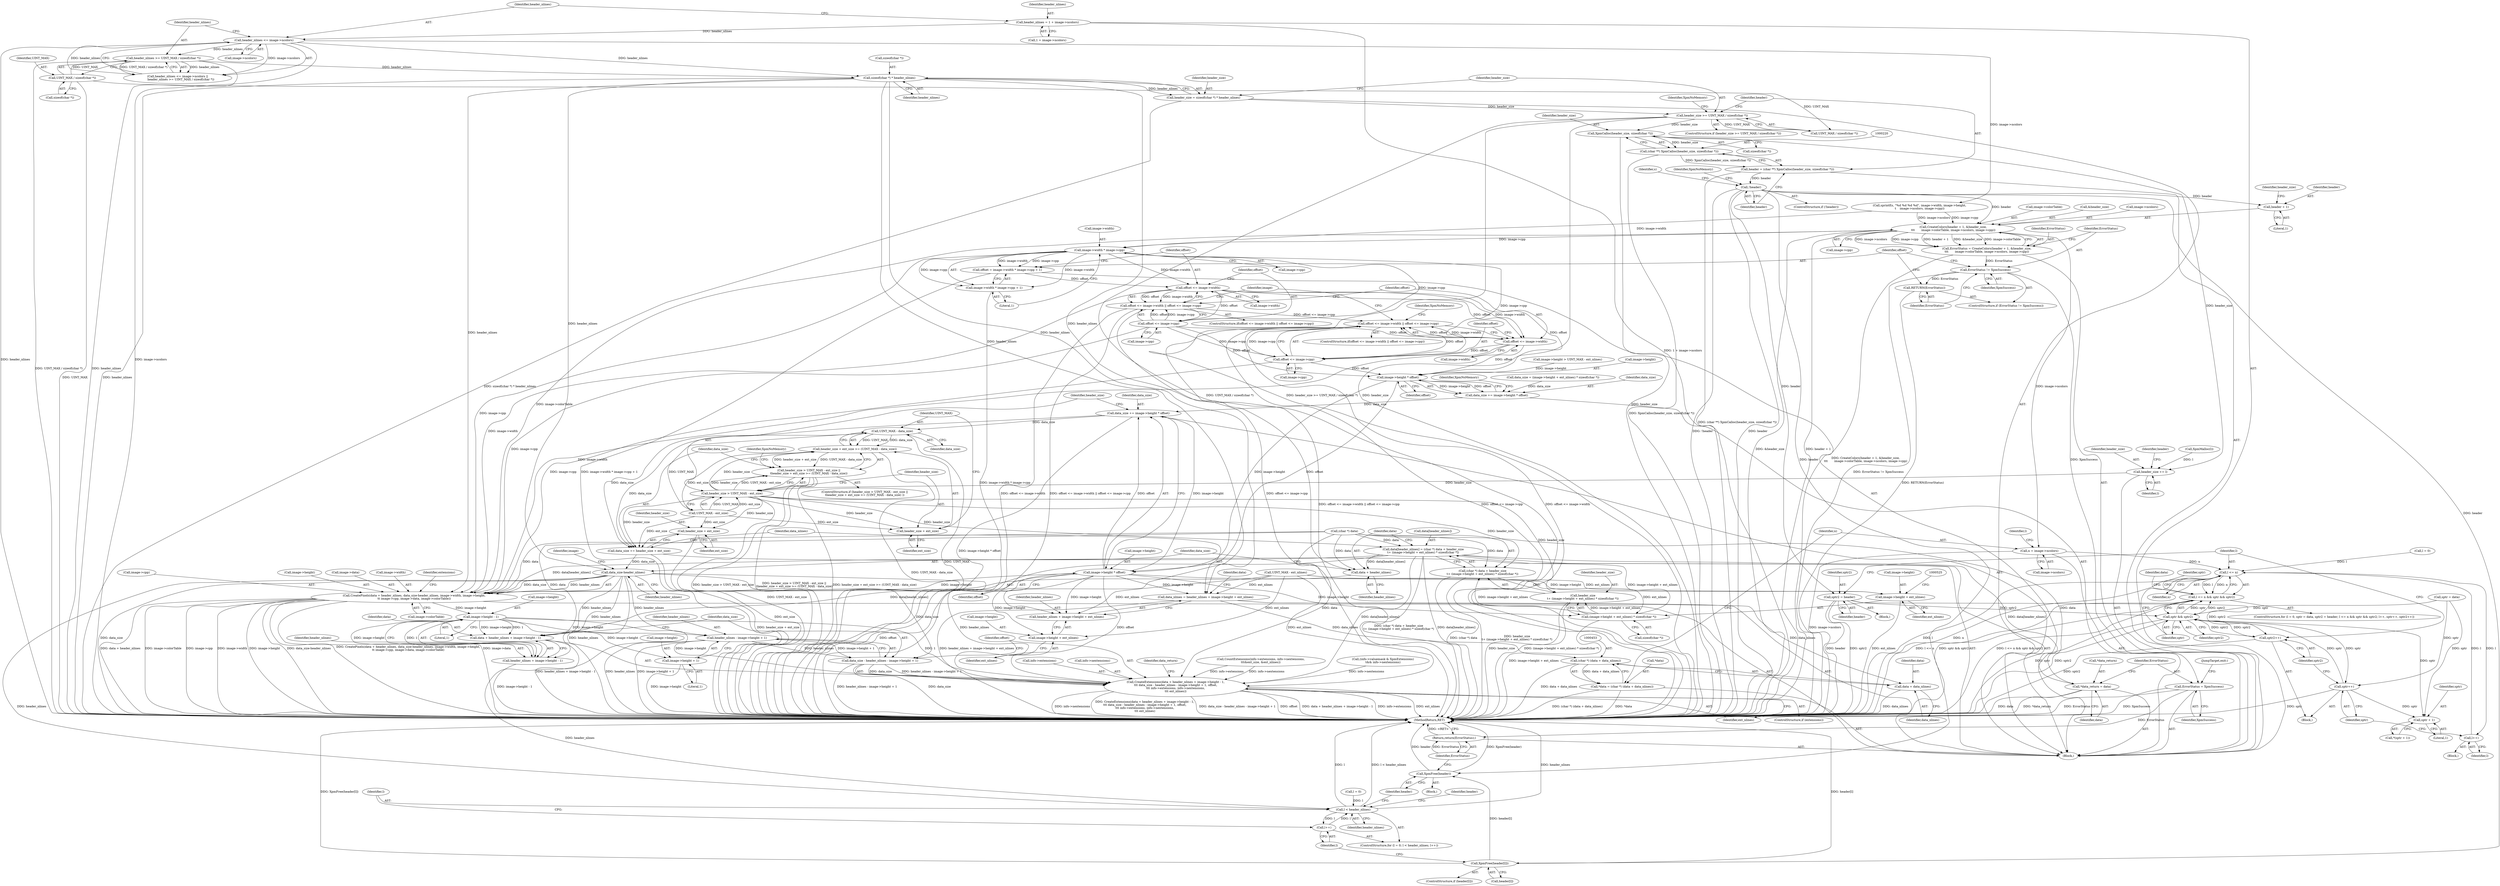 digraph "0_libXpm_d1167418f0fd02a27f617ec5afd6db053afbe185@API" {
"1000204" [label="(Call,sizeof(char *) * header_nlines)"];
"1000189" [label="(Call,header_nlines <= image->ncolors)"];
"1000180" [label="(Call,header_nlines = 1 + image->ncolors)"];
"1000194" [label="(Call,header_nlines >= UINT_MAX / sizeof(char *))"];
"1000196" [label="(Call,UINT_MAX / sizeof(char *))"];
"1000202" [label="(Call,header_size = sizeof(char *) * header_nlines)"];
"1000209" [label="(Call,header_size >= UINT_MAX / sizeof(char *))"];
"1000221" [label="(Call,XpmCalloc(header_size, sizeof(char *)))"];
"1000219" [label="(Call,(char **) XpmCalloc(header_size, sizeof(char *)))"];
"1000217" [label="(Call,header = (char **) XpmCalloc(header_size, sizeof(char *)))"];
"1000226" [label="(Call,!header)"];
"1000312" [label="(Call,CreateColors(header + 1, &header_size,\n\t\t\t       image->colorTable, image->ncolors, image->cpp))"];
"1000310" [label="(Call,ErrorStatus = CreateColors(header + 1, &header_size,\n\t\t\t       image->colorTable, image->ncolors, image->cpp))"];
"1000328" [label="(Call,ErrorStatus != XpmSuccess)"];
"1000331" [label="(Call,RETURN(ErrorStatus))"];
"1000581" [label="(Call,ErrorStatus = XpmSuccess)"];
"1000607" [label="(Return,return(ErrorStatus);)"];
"1000336" [label="(Call,image->width * image->cpp)"];
"1000333" [label="(Call,offset = image->width * image->cpp + 1)"];
"1000346" [label="(Call,offset <= image->width)"];
"1000345" [label="(Call,offset <= image->width || offset <= image->cpp)"];
"1000357" [label="(Call,offset <= image->width || offset <= image->cpp)"];
"1000351" [label="(Call,offset <= image->cpp)"];
"1000358" [label="(Call,offset <= image->width)"];
"1000363" [label="(Call,offset <= image->cpp)"];
"1000405" [label="(Call,image->height * offset)"];
"1000403" [label="(Call,data_size += image->height * offset)"];
"1000412" [label="(Call,data_size += image->height * offset)"];
"1000430" [label="(Call,UINT_MAX - data_size)"];
"1000426" [label="(Call,header_size + ext_size >= (UINT_MAX - data_size))"];
"1000420" [label="(Call,header_size > UINT_MAX - ext_size ||\n\theader_size + ext_size >= (UINT_MAX - data_size))"];
"1000435" [label="(Call,data_size += header_size + ext_size)"];
"1000530" [label="(Call,data_size-header_nlines)"];
"1000526" [label="(Call,CreatePixels(data + header_nlines, data_size-header_nlines, image->width, image->height,\n\t\t image->cpp, image->data, image->colorTable))"];
"1000555" [label="(Call,image->height - 1)"];
"1000550" [label="(Call,CreateExtensions(data + header_nlines + image->height - 1,\n\t\t\t data_size - header_nlines - image->height + 1, offset,\n\t\t\t info->extensions, info->nextensions,\n\t\t\t ext_nlines))"];
"1000551" [label="(Call,data + header_nlines + image->height - 1)"];
"1000553" [label="(Call,header_nlines + image->height - 1)"];
"1000562" [label="(Call,header_nlines - image->height + 1)"];
"1000560" [label="(Call,data_size - header_nlines - image->height + 1)"];
"1000592" [label="(Call,l < header_nlines)"];
"1000595" [label="(Call,l++)"];
"1000564" [label="(Call,image->height + 1)"];
"1000414" [label="(Call,image->height * offset)"];
"1000440" [label="(Call,data_nlines = header_nlines + image->height + ext_nlines)"];
"1000452" [label="(Call,(char *) (data + data_nlines))"];
"1000449" [label="(Call,*data = (char *) (data + data_nlines))"];
"1000454" [label="(Call,data + data_nlines)"];
"1000442" [label="(Call,header_nlines + image->height + ext_nlines)"];
"1000444" [label="(Call,image->height + ext_nlines)"];
"1000518" [label="(Call,(image->height + ext_nlines) * sizeof(char *))"];
"1000508" [label="(Call,data[header_nlines] = (char *) data + header_size\n\t+ (image->height + ext_nlines) * sizeof(char *))"];
"1000527" [label="(Call,data + header_nlines)"];
"1000577" [label="(Call,*data_return = data)"];
"1000512" [label="(Call,(char *) data + header_size\n\t+ (image->height + ext_nlines) * sizeof(char *))"];
"1000516" [label="(Call,header_size\n\t+ (image->height + ext_nlines) * sizeof(char *))"];
"1000519" [label="(Call,image->height + ext_nlines)"];
"1000335" [label="(Call,image->width * image->cpp + 1)"];
"1000457" [label="(Call,n = image->ncolors)"];
"1000475" [label="(Call,l <= n)"];
"1000474" [label="(Call,l <= n && sptr && sptr2)"];
"1000482" [label="(Call,l++)"];
"1000313" [label="(Call,header + 1)"];
"1000471" [label="(Call,sptr2 = header)"];
"1000478" [label="(Call,sptr && sptr2)"];
"1000485" [label="(Call,sptr++)"];
"1000497" [label="(Call,sptr + 1)"];
"1000487" [label="(Call,sptr2++)"];
"1000601" [label="(Call,XpmFree(header[l]))"];
"1000605" [label="(Call,XpmFree(header))"];
"1000303" [label="(Call,header_size += l)"];
"1000421" [label="(Call,header_size > UINT_MAX - ext_size)"];
"1000427" [label="(Call,header_size + ext_size)"];
"1000437" [label="(Call,header_size + ext_size)"];
"1000432" [label="(Identifier,data_size)"];
"1000422" [label="(Identifier,header_size)"];
"1000351" [label="(Call,offset <= image->cpp)"];
"1000227" [label="(Identifier,header)"];
"1000419" [label="(ControlStructure,if (header_size > UINT_MAX - ext_size ||\n\theader_size + ext_size >= (UINT_MAX - data_size) ))"];
"1000605" [label="(Call,XpmFree(header))"];
"1000365" [label="(Call,image->cpp)"];
"1000588" [label="(ControlStructure,for (l = 0; l < header_nlines; l++))"];
"1000202" [label="(Call,header_size = sizeof(char *) * header_nlines)"];
"1000577" [label="(Call,*data_return = data)"];
"1000324" [label="(Call,image->cpp)"];
"1000295" [label="(Call,XpmMalloc(l))"];
"1000606" [label="(Identifier,header)"];
"1000330" [label="(Identifier,XpmSuccess)"];
"1000327" [label="(ControlStructure,if (ErrorStatus != XpmSuccess))"];
"1000550" [label="(Call,CreateExtensions(data + header_nlines + image->height - 1,\n\t\t\t data_size - header_nlines - image->height + 1, offset,\n\t\t\t info->extensions, info->nextensions,\n\t\t\t ext_nlines))"];
"1000518" [label="(Call,(image->height + ext_nlines) * sizeof(char *))"];
"1000353" [label="(Call,image->cpp)"];
"1000440" [label="(Call,data_nlines = header_nlines + image->height + ext_nlines)"];
"1000233" [label="(Call,sprintf(s, \"%d %d %d %d\", image->width, image->height,\n\t    image->ncolors, image->cpp))"];
"1000564" [label="(Call,image->height + 1)"];
"1000532" [label="(Identifier,header_nlines)"];
"1000479" [label="(Identifier,sptr)"];
"1000406" [label="(Call,image->height)"];
"1000194" [label="(Call,header_nlines >= UINT_MAX / sizeof(char *))"];
"1000210" [label="(Identifier,header_size)"];
"1000218" [label="(Identifier,header)"];
"1000223" [label="(Call,sizeof(char *))"];
"1000551" [label="(Call,data + header_nlines + image->height - 1)"];
"1000356" [label="(ControlStructure,if(offset <= image->width || offset <= image->cpp))"];
"1000415" [label="(Call,image->height)"];
"1000448" [label="(Identifier,ext_nlines)"];
"1000431" [label="(Identifier,UINT_MAX)"];
"1000528" [label="(Identifier,data)"];
"1000335" [label="(Call,image->width * image->cpp + 1)"];
"1000531" [label="(Identifier,data_size)"];
"1000336" [label="(Call,image->width * image->cpp)"];
"1000608" [label="(Identifier,ErrorStatus)"];
"1000561" [label="(Identifier,data_size)"];
"1000523" [label="(Identifier,ext_nlines)"];
"1000499" [label="(Literal,1)"];
"1000188" [label="(Call,header_nlines <= image->ncolors ||\n       header_nlines >= UINT_MAX / sizeof(char *))"];
"1000454" [label="(Call,data + data_nlines)"];
"1000221" [label="(Call,XpmCalloc(header_size, sizeof(char *)))"];
"1000477" [label="(Identifier,n)"];
"1000328" [label="(Call,ErrorStatus != XpmSuccess)"];
"1000352" [label="(Identifier,offset)"];
"1000486" [label="(Identifier,sptr)"];
"1000601" [label="(Call,XpmFree(header[l]))"];
"1000517" [label="(Identifier,header_size)"];
"1000405" [label="(Call,image->height * offset)"];
"1000225" [label="(ControlStructure,if (!header))"];
"1000584" [label="(JumpTarget,exit:)"];
"1000346" [label="(Call,offset <= image->width)"];
"1000527" [label="(Call,data + header_nlines)"];
"1000471" [label="(Call,sptr2 = header)"];
"1000321" [label="(Call,image->ncolors)"];
"1000434" [label="(Identifier,XpmNoMemory)"];
"1000545" [label="(Call,image->colorTable)"];
"1000348" [label="(Call,image->width)"];
"1000556" [label="(Call,image->height)"];
"1000568" [label="(Literal,1)"];
"1000475" [label="(Call,l <= n)"];
"1000427" [label="(Call,header_size + ext_size)"];
"1000203" [label="(Identifier,header_size)"];
"1000117" [label="(Block,)"];
"1000409" [label="(Identifier,offset)"];
"1000413" [label="(Identifier,data_size)"];
"1000181" [label="(Identifier,header_nlines)"];
"1000573" [label="(Call,info->nextensions)"];
"1000217" [label="(Call,header = (char **) XpmCalloc(header_size, sizeof(char *)))"];
"1000508" [label="(Call,data[header_nlines] = (char *) data + header_size\n\t+ (image->height + ext_nlines) * sizeof(char *))"];
"1000204" [label="(Call,sizeof(char *) * header_nlines)"];
"1000372" [label="(Call,image->height > UINT_MAX - ext_nlines)"];
"1000318" [label="(Call,image->colorTable)"];
"1000596" [label="(Identifier,l)"];
"1000452" [label="(Call,(char *) (data + data_nlines))"];
"1000592" [label="(Call,l < header_nlines)"];
"1000478" [label="(Call,sptr && sptr2)"];
"1000589" [label="(Call,l = 0)"];
"1000435" [label="(Call,data_size += header_size + ext_size)"];
"1000536" [label="(Call,image->height)"];
"1000450" [label="(Call,*data)"];
"1000516" [label="(Call,header_size\n\t+ (image->height + ext_nlines) * sizeof(char *))"];
"1000198" [label="(Call,sizeof(char *))"];
"1000449" [label="(Call,*data = (char *) (data + data_nlines))"];
"1000414" [label="(Call,image->height * offset)"];
"1000555" [label="(Call,image->height - 1)"];
"1000609" [label="(MethodReturn,RET)"];
"1000474" [label="(Call,l <= n && sptr && sptr2)"];
"1000513" [label="(Call,(char *) data)"];
"1000552" [label="(Identifier,data)"];
"1000563" [label="(Identifier,header_nlines)"];
"1000311" [label="(Identifier,ErrorStatus)"];
"1000304" [label="(Identifier,header_size)"];
"1000597" [label="(ControlStructure,if (header[l]))"];
"1000548" [label="(ControlStructure,if (extensions))"];
"1000529" [label="(Identifier,header_nlines)"];
"1000578" [label="(Call,*data_return)"];
"1000464" [label="(Call,l = 0)"];
"1000485" [label="(Call,sptr++)"];
"1000360" [label="(Call,image->width)"];
"1000526" [label="(Call,CreatePixels(data + header_nlines, data_size-header_nlines, image->width, image->height,\n\t\t image->cpp, image->data, image->colorTable))"];
"1000331" [label="(Call,RETURN(ErrorStatus))"];
"1000496" [label="(Call,*(sptr + 1))"];
"1000337" [label="(Call,image->width)"];
"1000520" [label="(Call,image->height)"];
"1000359" [label="(Identifier,offset)"];
"1000581" [label="(Call,ErrorStatus = XpmSuccess)"];
"1000498" [label="(Identifier,sptr)"];
"1000437" [label="(Call,header_size + ext_size)"];
"1000222" [label="(Identifier,header_size)"];
"1000473" [label="(Identifier,header)"];
"1000376" [label="(Call,UINT_MAX - ext_nlines)"];
"1000428" [label="(Identifier,header_size)"];
"1000357" [label="(Call,offset <= image->width || offset <= image->cpp)"];
"1000315" [label="(Literal,1)"];
"1000196" [label="(Call,UINT_MAX / sizeof(char *))"];
"1000559" [label="(Literal,1)"];
"1000334" [label="(Identifier,offset)"];
"1000423" [label="(Call,UINT_MAX - ext_size)"];
"1000587" [label="(Block,)"];
"1000594" [label="(Identifier,header_nlines)"];
"1000347" [label="(Identifier,offset)"];
"1000488" [label="(Identifier,sptr2)"];
"1000436" [label="(Identifier,data_size)"];
"1000554" [label="(Identifier,header_nlines)"];
"1000476" [label="(Identifier,l)"];
"1000316" [label="(Call,&header_size)"];
"1000458" [label="(Identifier,n)"];
"1000580" [label="(Identifier,data)"];
"1000421" [label="(Call,header_size > UINT_MAX - ext_size)"];
"1000472" [label="(Identifier,sptr2)"];
"1000305" [label="(Identifier,l)"];
"1000482" [label="(Call,l++)"];
"1000430" [label="(Call,UINT_MAX - data_size)"];
"1000303" [label="(Call,header_size += l)"];
"1000219" [label="(Call,(char **) XpmCalloc(header_size, sizeof(char *)))"];
"1000314" [label="(Identifier,header)"];
"1000451" [label="(Identifier,data)"];
"1000443" [label="(Identifier,header_nlines)"];
"1000509" [label="(Call,data[header_nlines])"];
"1000229" [label="(Identifier,XpmNoMemory)"];
"1000340" [label="(Call,image->cpp)"];
"1000364" [label="(Identifier,offset)"];
"1000332" [label="(Identifier,ErrorStatus)"];
"1000412" [label="(Call,data_size += image->height * offset)"];
"1000542" [label="(Call,image->data)"];
"1000492" [label="(Identifier,sptr)"];
"1000481" [label="(Block,)"];
"1000195" [label="(Identifier,header_nlines)"];
"1000231" [label="(Identifier,s)"];
"1000607" [label="(Return,return(ErrorStatus);)"];
"1000438" [label="(Identifier,header_size)"];
"1000510" [label="(Identifier,data)"];
"1000512" [label="(Call,(char *) data + header_size\n\t+ (image->height + ext_nlines) * sizeof(char *))"];
"1000182" [label="(Call,1 + image->ncolors)"];
"1000480" [label="(Identifier,sptr2)"];
"1000595" [label="(Call,l++)"];
"1000343" [label="(Literal,1)"];
"1000553" [label="(Call,header_nlines + image->height - 1)"];
"1000533" [label="(Call,image->width)"];
"1000391" [label="(Call,data_size = (image->height + ext_nlines) * sizeof(char *))"];
"1000579" [label="(Identifier,data_return)"];
"1000497" [label="(Call,sptr + 1)"];
"1000444" [label="(Call,image->height + ext_nlines)"];
"1000429" [label="(Identifier,ext_size)"];
"1000363" [label="(Call,offset <= image->cpp)"];
"1000583" [label="(Identifier,XpmSuccess)"];
"1000457" [label="(Call,n = image->ncolors)"];
"1000562" [label="(Call,header_nlines - image->height + 1)"];
"1000549" [label="(Identifier,extensions)"];
"1000524" [label="(Call,sizeof(char *))"];
"1000593" [label="(Identifier,l)"];
"1000226" [label="(Call,!header)"];
"1000209" [label="(Call,header_size >= UINT_MAX / sizeof(char *))"];
"1000439" [label="(Identifier,ext_size)"];
"1000455" [label="(Identifier,data)"];
"1000445" [label="(Call,image->height)"];
"1000459" [label="(Call,image->ncolors)"];
"1000530" [label="(Call,data_size-header_nlines)"];
"1000369" [label="(Identifier,XpmNoMemory)"];
"1000205" [label="(Call,sizeof(char *))"];
"1000207" [label="(Identifier,header_nlines)"];
"1000456" [label="(Identifier,data_nlines)"];
"1000312" [label="(Call,CreateColors(header + 1, &header_size,\n\t\t\t       image->colorTable, image->ncolors, image->cpp))"];
"1000539" [label="(Call,image->cpp)"];
"1000403" [label="(Call,data_size += image->height * offset)"];
"1000570" [label="(Call,info->extensions)"];
"1000465" [label="(Identifier,l)"];
"1000404" [label="(Identifier,data_size)"];
"1000308" [label="(Identifier,header)"];
"1000211" [label="(Call,UINT_MAX / sizeof(char *))"];
"1000467" [label="(Block,)"];
"1000167" [label="(Call,CountExtensions(info->extensions, info->nextensions,\n\t\t\t&ext_size, &ext_nlines))"];
"1000602" [label="(Call,header[l])"];
"1000483" [label="(Identifier,l)"];
"1000599" [label="(Identifier,header)"];
"1000462" [label="(ControlStructure,for (l = 0, sptr = data, sptr2 = header; l <= n && sptr && sptr2; l++, sptr++, sptr2++))"];
"1000519" [label="(Call,image->height + ext_nlines)"];
"1000208" [label="(ControlStructure,if (header_size >= UINT_MAX / sizeof(char *)))"];
"1000329" [label="(Identifier,ErrorStatus)"];
"1000197" [label="(Identifier,UINT_MAX)"];
"1000317" [label="(Identifier,header_size)"];
"1000180" [label="(Call,header_nlines = 1 + image->ncolors)"];
"1000189" [label="(Call,header_nlines <= image->ncolors)"];
"1000442" [label="(Call,header_nlines + image->height + ext_nlines)"];
"1000374" [label="(Identifier,image)"];
"1000576" [label="(Identifier,ext_nlines)"];
"1000216" [label="(Identifier,XpmNoMemory)"];
"1000441" [label="(Identifier,data_nlines)"];
"1000358" [label="(Call,offset <= image->width)"];
"1000190" [label="(Identifier,header_nlines)"];
"1000313" [label="(Call,header + 1)"];
"1000418" [label="(Identifier,offset)"];
"1000310" [label="(Call,ErrorStatus = CreateColors(header + 1, &header_size,\n\t\t\t       image->colorTable, image->ncolors, image->cpp))"];
"1000191" [label="(Call,image->ncolors)"];
"1000534" [label="(Identifier,image)"];
"1000560" [label="(Call,data_size - header_nlines - image->height + 1)"];
"1000565" [label="(Call,image->height)"];
"1000484" [label="(Block,)"];
"1000468" [label="(Call,sptr = data)"];
"1000345" [label="(Call,offset <= image->width || offset <= image->cpp)"];
"1000155" [label="(Call,(info->valuemask & XpmExtensions)\n\t&& info->nextensions)"];
"1000426" [label="(Call,header_size + ext_size >= (UINT_MAX - data_size))"];
"1000333" [label="(Call,offset = image->width * image->cpp + 1)"];
"1000344" [label="(ControlStructure,if(offset <= image->width || offset <= image->cpp))"];
"1000420" [label="(Call,header_size > UINT_MAX - ext_size ||\n\theader_size + ext_size >= (UINT_MAX - data_size))"];
"1000487" [label="(Call,sptr2++)"];
"1000582" [label="(Identifier,ErrorStatus)"];
"1000569" [label="(Identifier,offset)"];
"1000411" [label="(Identifier,XpmNoMemory)"];
"1000204" -> "1000202"  [label="AST: "];
"1000204" -> "1000207"  [label="CFG: "];
"1000205" -> "1000204"  [label="AST: "];
"1000207" -> "1000204"  [label="AST: "];
"1000202" -> "1000204"  [label="CFG: "];
"1000204" -> "1000609"  [label="DDG: header_nlines"];
"1000204" -> "1000202"  [label="DDG: header_nlines"];
"1000189" -> "1000204"  [label="DDG: header_nlines"];
"1000194" -> "1000204"  [label="DDG: header_nlines"];
"1000204" -> "1000440"  [label="DDG: header_nlines"];
"1000204" -> "1000442"  [label="DDG: header_nlines"];
"1000204" -> "1000526"  [label="DDG: header_nlines"];
"1000204" -> "1000527"  [label="DDG: header_nlines"];
"1000204" -> "1000530"  [label="DDG: header_nlines"];
"1000189" -> "1000188"  [label="AST: "];
"1000189" -> "1000191"  [label="CFG: "];
"1000190" -> "1000189"  [label="AST: "];
"1000191" -> "1000189"  [label="AST: "];
"1000195" -> "1000189"  [label="CFG: "];
"1000188" -> "1000189"  [label="CFG: "];
"1000189" -> "1000609"  [label="DDG: header_nlines"];
"1000189" -> "1000609"  [label="DDG: image->ncolors"];
"1000189" -> "1000188"  [label="DDG: header_nlines"];
"1000189" -> "1000188"  [label="DDG: image->ncolors"];
"1000180" -> "1000189"  [label="DDG: header_nlines"];
"1000189" -> "1000194"  [label="DDG: header_nlines"];
"1000189" -> "1000233"  [label="DDG: image->ncolors"];
"1000180" -> "1000117"  [label="AST: "];
"1000180" -> "1000182"  [label="CFG: "];
"1000181" -> "1000180"  [label="AST: "];
"1000182" -> "1000180"  [label="AST: "];
"1000190" -> "1000180"  [label="CFG: "];
"1000180" -> "1000609"  [label="DDG: 1 + image->ncolors"];
"1000194" -> "1000188"  [label="AST: "];
"1000194" -> "1000196"  [label="CFG: "];
"1000195" -> "1000194"  [label="AST: "];
"1000196" -> "1000194"  [label="AST: "];
"1000188" -> "1000194"  [label="CFG: "];
"1000194" -> "1000609"  [label="DDG: header_nlines"];
"1000194" -> "1000609"  [label="DDG: UINT_MAX / sizeof(char *)"];
"1000194" -> "1000188"  [label="DDG: header_nlines"];
"1000194" -> "1000188"  [label="DDG: UINT_MAX / sizeof(char *)"];
"1000196" -> "1000194"  [label="DDG: UINT_MAX"];
"1000196" -> "1000198"  [label="CFG: "];
"1000197" -> "1000196"  [label="AST: "];
"1000198" -> "1000196"  [label="AST: "];
"1000196" -> "1000609"  [label="DDG: UINT_MAX"];
"1000196" -> "1000211"  [label="DDG: UINT_MAX"];
"1000202" -> "1000117"  [label="AST: "];
"1000203" -> "1000202"  [label="AST: "];
"1000210" -> "1000202"  [label="CFG: "];
"1000202" -> "1000609"  [label="DDG: sizeof(char *) * header_nlines"];
"1000202" -> "1000209"  [label="DDG: header_size"];
"1000209" -> "1000208"  [label="AST: "];
"1000209" -> "1000211"  [label="CFG: "];
"1000210" -> "1000209"  [label="AST: "];
"1000211" -> "1000209"  [label="AST: "];
"1000216" -> "1000209"  [label="CFG: "];
"1000218" -> "1000209"  [label="CFG: "];
"1000209" -> "1000609"  [label="DDG: header_size >= UINT_MAX / sizeof(char *)"];
"1000209" -> "1000609"  [label="DDG: header_size"];
"1000209" -> "1000609"  [label="DDG: UINT_MAX / sizeof(char *)"];
"1000211" -> "1000209"  [label="DDG: UINT_MAX"];
"1000209" -> "1000221"  [label="DDG: header_size"];
"1000221" -> "1000219"  [label="AST: "];
"1000221" -> "1000223"  [label="CFG: "];
"1000222" -> "1000221"  [label="AST: "];
"1000223" -> "1000221"  [label="AST: "];
"1000219" -> "1000221"  [label="CFG: "];
"1000221" -> "1000609"  [label="DDG: header_size"];
"1000221" -> "1000219"  [label="DDG: header_size"];
"1000221" -> "1000303"  [label="DDG: header_size"];
"1000219" -> "1000217"  [label="AST: "];
"1000220" -> "1000219"  [label="AST: "];
"1000217" -> "1000219"  [label="CFG: "];
"1000219" -> "1000609"  [label="DDG: XpmCalloc(header_size, sizeof(char *))"];
"1000219" -> "1000217"  [label="DDG: XpmCalloc(header_size, sizeof(char *))"];
"1000217" -> "1000117"  [label="AST: "];
"1000218" -> "1000217"  [label="AST: "];
"1000227" -> "1000217"  [label="CFG: "];
"1000217" -> "1000609"  [label="DDG: (char **) XpmCalloc(header_size, sizeof(char *))"];
"1000217" -> "1000226"  [label="DDG: header"];
"1000226" -> "1000225"  [label="AST: "];
"1000226" -> "1000227"  [label="CFG: "];
"1000227" -> "1000226"  [label="AST: "];
"1000229" -> "1000226"  [label="CFG: "];
"1000231" -> "1000226"  [label="CFG: "];
"1000226" -> "1000609"  [label="DDG: header"];
"1000226" -> "1000609"  [label="DDG: !header"];
"1000226" -> "1000312"  [label="DDG: header"];
"1000226" -> "1000313"  [label="DDG: header"];
"1000226" -> "1000471"  [label="DDG: header"];
"1000226" -> "1000601"  [label="DDG: header"];
"1000226" -> "1000605"  [label="DDG: header"];
"1000312" -> "1000310"  [label="AST: "];
"1000312" -> "1000324"  [label="CFG: "];
"1000313" -> "1000312"  [label="AST: "];
"1000316" -> "1000312"  [label="AST: "];
"1000318" -> "1000312"  [label="AST: "];
"1000321" -> "1000312"  [label="AST: "];
"1000324" -> "1000312"  [label="AST: "];
"1000310" -> "1000312"  [label="CFG: "];
"1000312" -> "1000609"  [label="DDG: &header_size"];
"1000312" -> "1000609"  [label="DDG: header + 1"];
"1000312" -> "1000310"  [label="DDG: image->ncolors"];
"1000312" -> "1000310"  [label="DDG: image->cpp"];
"1000312" -> "1000310"  [label="DDG: header + 1"];
"1000312" -> "1000310"  [label="DDG: &header_size"];
"1000312" -> "1000310"  [label="DDG: image->colorTable"];
"1000233" -> "1000312"  [label="DDG: image->ncolors"];
"1000233" -> "1000312"  [label="DDG: image->cpp"];
"1000312" -> "1000336"  [label="DDG: image->cpp"];
"1000312" -> "1000457"  [label="DDG: image->ncolors"];
"1000312" -> "1000526"  [label="DDG: image->colorTable"];
"1000310" -> "1000117"  [label="AST: "];
"1000311" -> "1000310"  [label="AST: "];
"1000329" -> "1000310"  [label="CFG: "];
"1000310" -> "1000609"  [label="DDG: CreateColors(header + 1, &header_size,\n\t\t\t       image->colorTable, image->ncolors, image->cpp)"];
"1000310" -> "1000328"  [label="DDG: ErrorStatus"];
"1000328" -> "1000327"  [label="AST: "];
"1000328" -> "1000330"  [label="CFG: "];
"1000329" -> "1000328"  [label="AST: "];
"1000330" -> "1000328"  [label="AST: "];
"1000332" -> "1000328"  [label="CFG: "];
"1000334" -> "1000328"  [label="CFG: "];
"1000328" -> "1000609"  [label="DDG: ErrorStatus != XpmSuccess"];
"1000328" -> "1000331"  [label="DDG: ErrorStatus"];
"1000328" -> "1000581"  [label="DDG: XpmSuccess"];
"1000331" -> "1000327"  [label="AST: "];
"1000331" -> "1000332"  [label="CFG: "];
"1000332" -> "1000331"  [label="AST: "];
"1000334" -> "1000331"  [label="CFG: "];
"1000331" -> "1000609"  [label="DDG: RETURN(ErrorStatus)"];
"1000581" -> "1000117"  [label="AST: "];
"1000581" -> "1000583"  [label="CFG: "];
"1000582" -> "1000581"  [label="AST: "];
"1000583" -> "1000581"  [label="AST: "];
"1000584" -> "1000581"  [label="CFG: "];
"1000581" -> "1000609"  [label="DDG: XpmSuccess"];
"1000581" -> "1000609"  [label="DDG: ErrorStatus"];
"1000581" -> "1000607"  [label="DDG: ErrorStatus"];
"1000607" -> "1000117"  [label="AST: "];
"1000607" -> "1000608"  [label="CFG: "];
"1000608" -> "1000607"  [label="AST: "];
"1000609" -> "1000607"  [label="CFG: "];
"1000607" -> "1000609"  [label="DDG: <RET>"];
"1000608" -> "1000607"  [label="DDG: ErrorStatus"];
"1000336" -> "1000335"  [label="AST: "];
"1000336" -> "1000340"  [label="CFG: "];
"1000337" -> "1000336"  [label="AST: "];
"1000340" -> "1000336"  [label="AST: "];
"1000343" -> "1000336"  [label="CFG: "];
"1000336" -> "1000333"  [label="DDG: image->width"];
"1000336" -> "1000333"  [label="DDG: image->cpp"];
"1000336" -> "1000335"  [label="DDG: image->width"];
"1000336" -> "1000335"  [label="DDG: image->cpp"];
"1000233" -> "1000336"  [label="DDG: image->width"];
"1000336" -> "1000346"  [label="DDG: image->width"];
"1000336" -> "1000351"  [label="DDG: image->cpp"];
"1000336" -> "1000363"  [label="DDG: image->cpp"];
"1000336" -> "1000526"  [label="DDG: image->cpp"];
"1000333" -> "1000117"  [label="AST: "];
"1000333" -> "1000335"  [label="CFG: "];
"1000334" -> "1000333"  [label="AST: "];
"1000335" -> "1000333"  [label="AST: "];
"1000347" -> "1000333"  [label="CFG: "];
"1000333" -> "1000609"  [label="DDG: image->width * image->cpp + 1"];
"1000333" -> "1000346"  [label="DDG: offset"];
"1000346" -> "1000345"  [label="AST: "];
"1000346" -> "1000348"  [label="CFG: "];
"1000347" -> "1000346"  [label="AST: "];
"1000348" -> "1000346"  [label="AST: "];
"1000352" -> "1000346"  [label="CFG: "];
"1000345" -> "1000346"  [label="CFG: "];
"1000346" -> "1000345"  [label="DDG: offset"];
"1000346" -> "1000345"  [label="DDG: image->width"];
"1000346" -> "1000351"  [label="DDG: offset"];
"1000346" -> "1000358"  [label="DDG: offset"];
"1000346" -> "1000358"  [label="DDG: image->width"];
"1000346" -> "1000405"  [label="DDG: offset"];
"1000346" -> "1000526"  [label="DDG: image->width"];
"1000345" -> "1000344"  [label="AST: "];
"1000345" -> "1000351"  [label="CFG: "];
"1000351" -> "1000345"  [label="AST: "];
"1000359" -> "1000345"  [label="CFG: "];
"1000374" -> "1000345"  [label="CFG: "];
"1000345" -> "1000609"  [label="DDG: offset <= image->cpp"];
"1000345" -> "1000609"  [label="DDG: offset <= image->width"];
"1000345" -> "1000609"  [label="DDG: offset <= image->width || offset <= image->cpp"];
"1000351" -> "1000345"  [label="DDG: offset"];
"1000351" -> "1000345"  [label="DDG: image->cpp"];
"1000345" -> "1000357"  [label="DDG: offset <= image->cpp"];
"1000357" -> "1000356"  [label="AST: "];
"1000357" -> "1000358"  [label="CFG: "];
"1000357" -> "1000363"  [label="CFG: "];
"1000358" -> "1000357"  [label="AST: "];
"1000363" -> "1000357"  [label="AST: "];
"1000369" -> "1000357"  [label="CFG: "];
"1000374" -> "1000357"  [label="CFG: "];
"1000357" -> "1000609"  [label="DDG: offset <= image->width || offset <= image->cpp"];
"1000357" -> "1000609"  [label="DDG: offset <= image->width"];
"1000357" -> "1000609"  [label="DDG: offset <= image->cpp"];
"1000358" -> "1000357"  [label="DDG: offset"];
"1000358" -> "1000357"  [label="DDG: image->width"];
"1000363" -> "1000357"  [label="DDG: offset"];
"1000363" -> "1000357"  [label="DDG: image->cpp"];
"1000351" -> "1000353"  [label="CFG: "];
"1000352" -> "1000351"  [label="AST: "];
"1000353" -> "1000351"  [label="AST: "];
"1000351" -> "1000358"  [label="DDG: offset"];
"1000351" -> "1000363"  [label="DDG: image->cpp"];
"1000351" -> "1000405"  [label="DDG: offset"];
"1000351" -> "1000526"  [label="DDG: image->cpp"];
"1000358" -> "1000360"  [label="CFG: "];
"1000359" -> "1000358"  [label="AST: "];
"1000360" -> "1000358"  [label="AST: "];
"1000364" -> "1000358"  [label="CFG: "];
"1000358" -> "1000363"  [label="DDG: offset"];
"1000358" -> "1000405"  [label="DDG: offset"];
"1000358" -> "1000526"  [label="DDG: image->width"];
"1000363" -> "1000365"  [label="CFG: "];
"1000364" -> "1000363"  [label="AST: "];
"1000365" -> "1000363"  [label="AST: "];
"1000363" -> "1000405"  [label="DDG: offset"];
"1000363" -> "1000526"  [label="DDG: image->cpp"];
"1000405" -> "1000403"  [label="AST: "];
"1000405" -> "1000409"  [label="CFG: "];
"1000406" -> "1000405"  [label="AST: "];
"1000409" -> "1000405"  [label="AST: "];
"1000403" -> "1000405"  [label="CFG: "];
"1000405" -> "1000403"  [label="DDG: image->height"];
"1000405" -> "1000403"  [label="DDG: offset"];
"1000372" -> "1000405"  [label="DDG: image->height"];
"1000405" -> "1000414"  [label="DDG: image->height"];
"1000405" -> "1000414"  [label="DDG: offset"];
"1000403" -> "1000117"  [label="AST: "];
"1000404" -> "1000403"  [label="AST: "];
"1000411" -> "1000403"  [label="CFG: "];
"1000391" -> "1000403"  [label="DDG: data_size"];
"1000403" -> "1000412"  [label="DDG: data_size"];
"1000412" -> "1000117"  [label="AST: "];
"1000412" -> "1000414"  [label="CFG: "];
"1000413" -> "1000412"  [label="AST: "];
"1000414" -> "1000412"  [label="AST: "];
"1000422" -> "1000412"  [label="CFG: "];
"1000412" -> "1000609"  [label="DDG: image->height * offset"];
"1000414" -> "1000412"  [label="DDG: image->height"];
"1000414" -> "1000412"  [label="DDG: offset"];
"1000412" -> "1000430"  [label="DDG: data_size"];
"1000412" -> "1000435"  [label="DDG: data_size"];
"1000430" -> "1000426"  [label="AST: "];
"1000430" -> "1000432"  [label="CFG: "];
"1000431" -> "1000430"  [label="AST: "];
"1000432" -> "1000430"  [label="AST: "];
"1000426" -> "1000430"  [label="CFG: "];
"1000430" -> "1000609"  [label="DDG: UINT_MAX"];
"1000430" -> "1000426"  [label="DDG: UINT_MAX"];
"1000430" -> "1000426"  [label="DDG: data_size"];
"1000423" -> "1000430"  [label="DDG: UINT_MAX"];
"1000430" -> "1000435"  [label="DDG: data_size"];
"1000426" -> "1000420"  [label="AST: "];
"1000427" -> "1000426"  [label="AST: "];
"1000420" -> "1000426"  [label="CFG: "];
"1000426" -> "1000609"  [label="DDG: UINT_MAX - data_size"];
"1000426" -> "1000420"  [label="DDG: header_size + ext_size"];
"1000426" -> "1000420"  [label="DDG: UINT_MAX - data_size"];
"1000421" -> "1000426"  [label="DDG: header_size"];
"1000423" -> "1000426"  [label="DDG: ext_size"];
"1000420" -> "1000419"  [label="AST: "];
"1000420" -> "1000421"  [label="CFG: "];
"1000421" -> "1000420"  [label="AST: "];
"1000434" -> "1000420"  [label="CFG: "];
"1000436" -> "1000420"  [label="CFG: "];
"1000420" -> "1000609"  [label="DDG: header_size > UINT_MAX - ext_size ||\n\theader_size + ext_size >= (UINT_MAX - data_size)"];
"1000420" -> "1000609"  [label="DDG: header_size + ext_size >= (UINT_MAX - data_size)"];
"1000420" -> "1000609"  [label="DDG: header_size > UINT_MAX - ext_size"];
"1000421" -> "1000420"  [label="DDG: header_size"];
"1000421" -> "1000420"  [label="DDG: UINT_MAX - ext_size"];
"1000435" -> "1000117"  [label="AST: "];
"1000435" -> "1000437"  [label="CFG: "];
"1000436" -> "1000435"  [label="AST: "];
"1000437" -> "1000435"  [label="AST: "];
"1000441" -> "1000435"  [label="CFG: "];
"1000435" -> "1000609"  [label="DDG: header_size + ext_size"];
"1000421" -> "1000435"  [label="DDG: header_size"];
"1000423" -> "1000435"  [label="DDG: ext_size"];
"1000435" -> "1000530"  [label="DDG: data_size"];
"1000530" -> "1000526"  [label="AST: "];
"1000530" -> "1000532"  [label="CFG: "];
"1000531" -> "1000530"  [label="AST: "];
"1000532" -> "1000530"  [label="AST: "];
"1000534" -> "1000530"  [label="CFG: "];
"1000530" -> "1000609"  [label="DDG: data_size"];
"1000530" -> "1000609"  [label="DDG: header_nlines"];
"1000530" -> "1000526"  [label="DDG: data_size"];
"1000530" -> "1000526"  [label="DDG: header_nlines"];
"1000530" -> "1000550"  [label="DDG: header_nlines"];
"1000530" -> "1000551"  [label="DDG: header_nlines"];
"1000530" -> "1000553"  [label="DDG: header_nlines"];
"1000530" -> "1000560"  [label="DDG: data_size"];
"1000530" -> "1000562"  [label="DDG: header_nlines"];
"1000530" -> "1000592"  [label="DDG: header_nlines"];
"1000526" -> "1000117"  [label="AST: "];
"1000526" -> "1000545"  [label="CFG: "];
"1000527" -> "1000526"  [label="AST: "];
"1000533" -> "1000526"  [label="AST: "];
"1000536" -> "1000526"  [label="AST: "];
"1000539" -> "1000526"  [label="AST: "];
"1000542" -> "1000526"  [label="AST: "];
"1000545" -> "1000526"  [label="AST: "];
"1000549" -> "1000526"  [label="CFG: "];
"1000526" -> "1000609"  [label="DDG: image->width"];
"1000526" -> "1000609"  [label="DDG: image->height"];
"1000526" -> "1000609"  [label="DDG: data_size-header_nlines"];
"1000526" -> "1000609"  [label="DDG: CreatePixels(data + header_nlines, data_size-header_nlines, image->width, image->height,\n\t\t image->cpp, image->data, image->colorTable)"];
"1000526" -> "1000609"  [label="DDG: image->data"];
"1000526" -> "1000609"  [label="DDG: data + header_nlines"];
"1000526" -> "1000609"  [label="DDG: image->colorTable"];
"1000526" -> "1000609"  [label="DDG: image->cpp"];
"1000508" -> "1000526"  [label="DDG: data[header_nlines]"];
"1000513" -> "1000526"  [label="DDG: data"];
"1000414" -> "1000526"  [label="DDG: image->height"];
"1000526" -> "1000555"  [label="DDG: image->height"];
"1000555" -> "1000553"  [label="AST: "];
"1000555" -> "1000559"  [label="CFG: "];
"1000556" -> "1000555"  [label="AST: "];
"1000559" -> "1000555"  [label="AST: "];
"1000553" -> "1000555"  [label="CFG: "];
"1000555" -> "1000550"  [label="DDG: image->height"];
"1000555" -> "1000550"  [label="DDG: 1"];
"1000555" -> "1000551"  [label="DDG: image->height"];
"1000555" -> "1000551"  [label="DDG: 1"];
"1000555" -> "1000553"  [label="DDG: image->height"];
"1000555" -> "1000553"  [label="DDG: 1"];
"1000555" -> "1000562"  [label="DDG: image->height"];
"1000555" -> "1000564"  [label="DDG: image->height"];
"1000550" -> "1000548"  [label="AST: "];
"1000550" -> "1000576"  [label="CFG: "];
"1000551" -> "1000550"  [label="AST: "];
"1000560" -> "1000550"  [label="AST: "];
"1000569" -> "1000550"  [label="AST: "];
"1000570" -> "1000550"  [label="AST: "];
"1000573" -> "1000550"  [label="AST: "];
"1000576" -> "1000550"  [label="AST: "];
"1000579" -> "1000550"  [label="CFG: "];
"1000550" -> "1000609"  [label="DDG: CreateExtensions(data + header_nlines + image->height - 1,\n\t\t\t data_size - header_nlines - image->height + 1, offset,\n\t\t\t info->extensions, info->nextensions,\n\t\t\t ext_nlines)"];
"1000550" -> "1000609"  [label="DDG: data_size - header_nlines - image->height + 1"];
"1000550" -> "1000609"  [label="DDG: offset"];
"1000550" -> "1000609"  [label="DDG: data + header_nlines + image->height - 1"];
"1000550" -> "1000609"  [label="DDG: info->extensions"];
"1000550" -> "1000609"  [label="DDG: ext_nlines"];
"1000550" -> "1000609"  [label="DDG: info->nextensions"];
"1000508" -> "1000550"  [label="DDG: data[header_nlines]"];
"1000513" -> "1000550"  [label="DDG: data"];
"1000560" -> "1000550"  [label="DDG: data_size"];
"1000560" -> "1000550"  [label="DDG: header_nlines - image->height + 1"];
"1000414" -> "1000550"  [label="DDG: offset"];
"1000167" -> "1000550"  [label="DDG: info->extensions"];
"1000167" -> "1000550"  [label="DDG: info->nextensions"];
"1000155" -> "1000550"  [label="DDG: info->nextensions"];
"1000376" -> "1000550"  [label="DDG: ext_nlines"];
"1000551" -> "1000553"  [label="CFG: "];
"1000552" -> "1000551"  [label="AST: "];
"1000553" -> "1000551"  [label="AST: "];
"1000561" -> "1000551"  [label="CFG: "];
"1000551" -> "1000609"  [label="DDG: header_nlines + image->height - 1"];
"1000508" -> "1000551"  [label="DDG: data[header_nlines]"];
"1000513" -> "1000551"  [label="DDG: data"];
"1000554" -> "1000553"  [label="AST: "];
"1000553" -> "1000609"  [label="DDG: image->height - 1"];
"1000562" -> "1000560"  [label="AST: "];
"1000562" -> "1000564"  [label="CFG: "];
"1000563" -> "1000562"  [label="AST: "];
"1000564" -> "1000562"  [label="AST: "];
"1000560" -> "1000562"  [label="CFG: "];
"1000562" -> "1000609"  [label="DDG: header_nlines"];
"1000562" -> "1000609"  [label="DDG: image->height + 1"];
"1000562" -> "1000560"  [label="DDG: header_nlines"];
"1000562" -> "1000560"  [label="DDG: image->height + 1"];
"1000562" -> "1000592"  [label="DDG: header_nlines"];
"1000561" -> "1000560"  [label="AST: "];
"1000569" -> "1000560"  [label="CFG: "];
"1000560" -> "1000609"  [label="DDG: header_nlines - image->height + 1"];
"1000560" -> "1000609"  [label="DDG: data_size"];
"1000592" -> "1000588"  [label="AST: "];
"1000592" -> "1000594"  [label="CFG: "];
"1000593" -> "1000592"  [label="AST: "];
"1000594" -> "1000592"  [label="AST: "];
"1000599" -> "1000592"  [label="CFG: "];
"1000606" -> "1000592"  [label="CFG: "];
"1000592" -> "1000609"  [label="DDG: l < header_nlines"];
"1000592" -> "1000609"  [label="DDG: header_nlines"];
"1000592" -> "1000609"  [label="DDG: l"];
"1000589" -> "1000592"  [label="DDG: l"];
"1000595" -> "1000592"  [label="DDG: l"];
"1000592" -> "1000595"  [label="DDG: l"];
"1000595" -> "1000588"  [label="AST: "];
"1000595" -> "1000596"  [label="CFG: "];
"1000596" -> "1000595"  [label="AST: "];
"1000593" -> "1000595"  [label="CFG: "];
"1000564" -> "1000568"  [label="CFG: "];
"1000565" -> "1000564"  [label="AST: "];
"1000568" -> "1000564"  [label="AST: "];
"1000564" -> "1000609"  [label="DDG: image->height"];
"1000414" -> "1000418"  [label="CFG: "];
"1000415" -> "1000414"  [label="AST: "];
"1000418" -> "1000414"  [label="AST: "];
"1000414" -> "1000609"  [label="DDG: offset"];
"1000414" -> "1000440"  [label="DDG: image->height"];
"1000414" -> "1000442"  [label="DDG: image->height"];
"1000414" -> "1000444"  [label="DDG: image->height"];
"1000414" -> "1000518"  [label="DDG: image->height"];
"1000414" -> "1000519"  [label="DDG: image->height"];
"1000440" -> "1000117"  [label="AST: "];
"1000440" -> "1000442"  [label="CFG: "];
"1000441" -> "1000440"  [label="AST: "];
"1000442" -> "1000440"  [label="AST: "];
"1000451" -> "1000440"  [label="CFG: "];
"1000440" -> "1000609"  [label="DDG: header_nlines + image->height + ext_nlines"];
"1000376" -> "1000440"  [label="DDG: ext_nlines"];
"1000440" -> "1000452"  [label="DDG: data_nlines"];
"1000440" -> "1000454"  [label="DDG: data_nlines"];
"1000452" -> "1000449"  [label="AST: "];
"1000452" -> "1000454"  [label="CFG: "];
"1000453" -> "1000452"  [label="AST: "];
"1000454" -> "1000452"  [label="AST: "];
"1000449" -> "1000452"  [label="CFG: "];
"1000452" -> "1000609"  [label="DDG: data + data_nlines"];
"1000452" -> "1000449"  [label="DDG: data + data_nlines"];
"1000449" -> "1000117"  [label="AST: "];
"1000450" -> "1000449"  [label="AST: "];
"1000458" -> "1000449"  [label="CFG: "];
"1000449" -> "1000609"  [label="DDG: *data"];
"1000449" -> "1000609"  [label="DDG: (char *) (data + data_nlines)"];
"1000454" -> "1000456"  [label="CFG: "];
"1000455" -> "1000454"  [label="AST: "];
"1000456" -> "1000454"  [label="AST: "];
"1000454" -> "1000609"  [label="DDG: data_nlines"];
"1000442" -> "1000444"  [label="CFG: "];
"1000443" -> "1000442"  [label="AST: "];
"1000444" -> "1000442"  [label="AST: "];
"1000376" -> "1000442"  [label="DDG: ext_nlines"];
"1000444" -> "1000448"  [label="CFG: "];
"1000445" -> "1000444"  [label="AST: "];
"1000448" -> "1000444"  [label="AST: "];
"1000376" -> "1000444"  [label="DDG: ext_nlines"];
"1000518" -> "1000516"  [label="AST: "];
"1000518" -> "1000524"  [label="CFG: "];
"1000519" -> "1000518"  [label="AST: "];
"1000524" -> "1000518"  [label="AST: "];
"1000516" -> "1000518"  [label="CFG: "];
"1000518" -> "1000609"  [label="DDG: image->height + ext_nlines"];
"1000518" -> "1000508"  [label="DDG: image->height + ext_nlines"];
"1000518" -> "1000512"  [label="DDG: image->height + ext_nlines"];
"1000518" -> "1000516"  [label="DDG: image->height + ext_nlines"];
"1000376" -> "1000518"  [label="DDG: ext_nlines"];
"1000508" -> "1000117"  [label="AST: "];
"1000508" -> "1000512"  [label="CFG: "];
"1000509" -> "1000508"  [label="AST: "];
"1000512" -> "1000508"  [label="AST: "];
"1000528" -> "1000508"  [label="CFG: "];
"1000508" -> "1000609"  [label="DDG: data[header_nlines]"];
"1000508" -> "1000609"  [label="DDG: (char *) data + header_size\n\t+ (image->height + ext_nlines) * sizeof(char *)"];
"1000513" -> "1000508"  [label="DDG: data"];
"1000421" -> "1000508"  [label="DDG: header_size"];
"1000508" -> "1000527"  [label="DDG: data[header_nlines]"];
"1000508" -> "1000577"  [label="DDG: data[header_nlines]"];
"1000527" -> "1000529"  [label="CFG: "];
"1000528" -> "1000527"  [label="AST: "];
"1000529" -> "1000527"  [label="AST: "];
"1000531" -> "1000527"  [label="CFG: "];
"1000513" -> "1000527"  [label="DDG: data"];
"1000577" -> "1000117"  [label="AST: "];
"1000577" -> "1000580"  [label="CFG: "];
"1000578" -> "1000577"  [label="AST: "];
"1000580" -> "1000577"  [label="AST: "];
"1000582" -> "1000577"  [label="CFG: "];
"1000577" -> "1000609"  [label="DDG: data"];
"1000577" -> "1000609"  [label="DDG: *data_return"];
"1000513" -> "1000577"  [label="DDG: data"];
"1000512" -> "1000516"  [label="CFG: "];
"1000513" -> "1000512"  [label="AST: "];
"1000516" -> "1000512"  [label="AST: "];
"1000512" -> "1000609"  [label="DDG: (char *) data"];
"1000512" -> "1000609"  [label="DDG: header_size\n\t+ (image->height + ext_nlines) * sizeof(char *)"];
"1000513" -> "1000512"  [label="DDG: data"];
"1000421" -> "1000512"  [label="DDG: header_size"];
"1000517" -> "1000516"  [label="AST: "];
"1000516" -> "1000609"  [label="DDG: (image->height + ext_nlines) * sizeof(char *)"];
"1000516" -> "1000609"  [label="DDG: header_size"];
"1000421" -> "1000516"  [label="DDG: header_size"];
"1000519" -> "1000523"  [label="CFG: "];
"1000520" -> "1000519"  [label="AST: "];
"1000523" -> "1000519"  [label="AST: "];
"1000525" -> "1000519"  [label="CFG: "];
"1000519" -> "1000609"  [label="DDG: ext_nlines"];
"1000376" -> "1000519"  [label="DDG: ext_nlines"];
"1000335" -> "1000343"  [label="CFG: "];
"1000343" -> "1000335"  [label="AST: "];
"1000335" -> "1000609"  [label="DDG: image->width * image->cpp"];
"1000457" -> "1000117"  [label="AST: "];
"1000457" -> "1000459"  [label="CFG: "];
"1000458" -> "1000457"  [label="AST: "];
"1000459" -> "1000457"  [label="AST: "];
"1000465" -> "1000457"  [label="CFG: "];
"1000457" -> "1000609"  [label="DDG: image->ncolors"];
"1000457" -> "1000475"  [label="DDG: n"];
"1000475" -> "1000474"  [label="AST: "];
"1000475" -> "1000477"  [label="CFG: "];
"1000476" -> "1000475"  [label="AST: "];
"1000477" -> "1000475"  [label="AST: "];
"1000479" -> "1000475"  [label="CFG: "];
"1000474" -> "1000475"  [label="CFG: "];
"1000475" -> "1000609"  [label="DDG: l"];
"1000475" -> "1000609"  [label="DDG: n"];
"1000475" -> "1000474"  [label="DDG: l"];
"1000475" -> "1000474"  [label="DDG: n"];
"1000464" -> "1000475"  [label="DDG: l"];
"1000482" -> "1000475"  [label="DDG: l"];
"1000475" -> "1000482"  [label="DDG: l"];
"1000474" -> "1000462"  [label="AST: "];
"1000474" -> "1000478"  [label="CFG: "];
"1000478" -> "1000474"  [label="AST: "];
"1000492" -> "1000474"  [label="CFG: "];
"1000510" -> "1000474"  [label="CFG: "];
"1000474" -> "1000609"  [label="DDG: l <= n && sptr && sptr2"];
"1000474" -> "1000609"  [label="DDG: l <= n"];
"1000474" -> "1000609"  [label="DDG: sptr && sptr2"];
"1000478" -> "1000474"  [label="DDG: sptr"];
"1000478" -> "1000474"  [label="DDG: sptr2"];
"1000482" -> "1000481"  [label="AST: "];
"1000482" -> "1000483"  [label="CFG: "];
"1000483" -> "1000482"  [label="AST: "];
"1000486" -> "1000482"  [label="CFG: "];
"1000313" -> "1000315"  [label="CFG: "];
"1000314" -> "1000313"  [label="AST: "];
"1000315" -> "1000313"  [label="AST: "];
"1000317" -> "1000313"  [label="CFG: "];
"1000471" -> "1000467"  [label="AST: "];
"1000471" -> "1000473"  [label="CFG: "];
"1000472" -> "1000471"  [label="AST: "];
"1000473" -> "1000471"  [label="AST: "];
"1000476" -> "1000471"  [label="CFG: "];
"1000471" -> "1000609"  [label="DDG: sptr2"];
"1000471" -> "1000609"  [label="DDG: header"];
"1000471" -> "1000478"  [label="DDG: sptr2"];
"1000471" -> "1000487"  [label="DDG: sptr2"];
"1000478" -> "1000479"  [label="CFG: "];
"1000478" -> "1000480"  [label="CFG: "];
"1000479" -> "1000478"  [label="AST: "];
"1000480" -> "1000478"  [label="AST: "];
"1000478" -> "1000609"  [label="DDG: sptr"];
"1000478" -> "1000609"  [label="DDG: sptr2"];
"1000485" -> "1000478"  [label="DDG: sptr"];
"1000468" -> "1000478"  [label="DDG: sptr"];
"1000487" -> "1000478"  [label="DDG: sptr2"];
"1000478" -> "1000485"  [label="DDG: sptr"];
"1000478" -> "1000487"  [label="DDG: sptr2"];
"1000478" -> "1000497"  [label="DDG: sptr"];
"1000485" -> "1000484"  [label="AST: "];
"1000485" -> "1000486"  [label="CFG: "];
"1000486" -> "1000485"  [label="AST: "];
"1000488" -> "1000485"  [label="CFG: "];
"1000485" -> "1000609"  [label="DDG: sptr"];
"1000468" -> "1000485"  [label="DDG: sptr"];
"1000485" -> "1000497"  [label="DDG: sptr"];
"1000497" -> "1000496"  [label="AST: "];
"1000497" -> "1000499"  [label="CFG: "];
"1000498" -> "1000497"  [label="AST: "];
"1000499" -> "1000497"  [label="AST: "];
"1000496" -> "1000497"  [label="CFG: "];
"1000468" -> "1000497"  [label="DDG: sptr"];
"1000487" -> "1000484"  [label="AST: "];
"1000487" -> "1000488"  [label="CFG: "];
"1000488" -> "1000487"  [label="AST: "];
"1000476" -> "1000487"  [label="CFG: "];
"1000487" -> "1000609"  [label="DDG: sptr2"];
"1000601" -> "1000597"  [label="AST: "];
"1000601" -> "1000602"  [label="CFG: "];
"1000602" -> "1000601"  [label="AST: "];
"1000596" -> "1000601"  [label="CFG: "];
"1000601" -> "1000609"  [label="DDG: header[l]"];
"1000601" -> "1000609"  [label="DDG: XpmFree(header[l])"];
"1000601" -> "1000605"  [label="DDG: header[l]"];
"1000605" -> "1000587"  [label="AST: "];
"1000605" -> "1000606"  [label="CFG: "];
"1000606" -> "1000605"  [label="AST: "];
"1000608" -> "1000605"  [label="CFG: "];
"1000605" -> "1000609"  [label="DDG: XpmFree(header)"];
"1000605" -> "1000609"  [label="DDG: header"];
"1000303" -> "1000117"  [label="AST: "];
"1000303" -> "1000305"  [label="CFG: "];
"1000304" -> "1000303"  [label="AST: "];
"1000305" -> "1000303"  [label="AST: "];
"1000308" -> "1000303"  [label="CFG: "];
"1000295" -> "1000303"  [label="DDG: l"];
"1000303" -> "1000421"  [label="DDG: header_size"];
"1000421" -> "1000423"  [label="CFG: "];
"1000422" -> "1000421"  [label="AST: "];
"1000423" -> "1000421"  [label="AST: "];
"1000428" -> "1000421"  [label="CFG: "];
"1000421" -> "1000609"  [label="DDG: UINT_MAX - ext_size"];
"1000423" -> "1000421"  [label="DDG: UINT_MAX"];
"1000423" -> "1000421"  [label="DDG: ext_size"];
"1000421" -> "1000427"  [label="DDG: header_size"];
"1000421" -> "1000437"  [label="DDG: header_size"];
"1000427" -> "1000429"  [label="CFG: "];
"1000428" -> "1000427"  [label="AST: "];
"1000429" -> "1000427"  [label="AST: "];
"1000431" -> "1000427"  [label="CFG: "];
"1000423" -> "1000427"  [label="DDG: ext_size"];
"1000437" -> "1000439"  [label="CFG: "];
"1000438" -> "1000437"  [label="AST: "];
"1000439" -> "1000437"  [label="AST: "];
"1000437" -> "1000609"  [label="DDG: ext_size"];
"1000423" -> "1000437"  [label="DDG: ext_size"];
}
